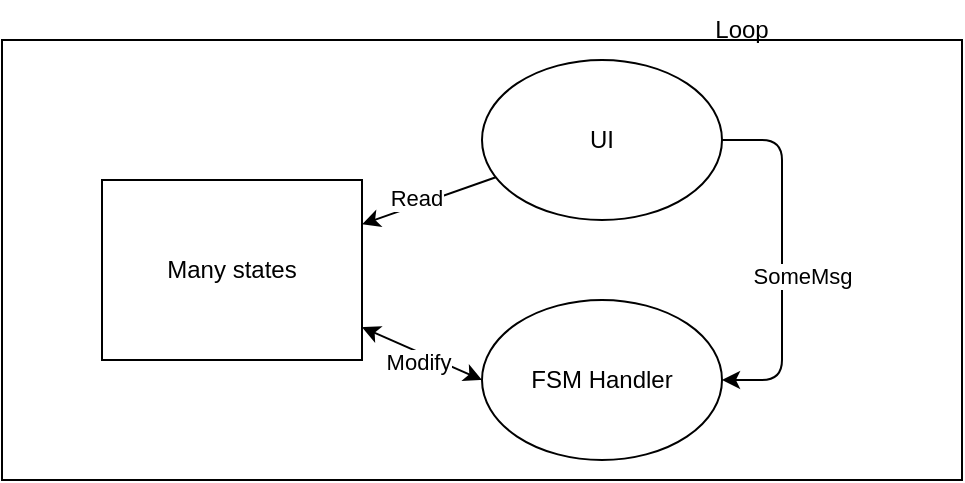 <mxfile>
    <diagram id="mvQbTvv2F_zK5VErbNkO" name="Page-1">
        <mxGraphModel dx="1122" dy="773" grid="1" gridSize="10" guides="1" tooltips="1" connect="1" arrows="1" fold="1" page="1" pageScale="1" pageWidth="827" pageHeight="1169" math="0" shadow="0">
            <root>
                <mxCell id="0"/>
                <mxCell id="1" parent="0"/>
                <mxCell id="17" value="" style="rounded=0;whiteSpace=wrap;html=1;" vertex="1" parent="1">
                    <mxGeometry x="210" y="350" width="480" height="220" as="geometry"/>
                </mxCell>
                <mxCell id="8" style="edgeStyle=none;html=1;endArrow=none;endFill=0;startArrow=classic;startFill=1;" parent="1" source="3" target="7" edge="1">
                    <mxGeometry relative="1" as="geometry"/>
                </mxCell>
                <mxCell id="12" value="Read" style="edgeLabel;html=1;align=center;verticalAlign=middle;resizable=0;points=[];" parent="8" vertex="1" connectable="0">
                    <mxGeometry x="-0.49" y="-2" relative="1" as="geometry">
                        <mxPoint x="9" y="-9" as="offset"/>
                    </mxGeometry>
                </mxCell>
                <mxCell id="10" style="edgeStyle=none;html=1;entryX=0;entryY=0.5;entryDx=0;entryDy=0;startArrow=classic;startFill=1;" parent="1" source="3" target="9" edge="1">
                    <mxGeometry relative="1" as="geometry"/>
                </mxCell>
                <mxCell id="13" value="Modify" style="edgeLabel;html=1;align=center;verticalAlign=middle;resizable=0;points=[];" parent="10" vertex="1" connectable="0">
                    <mxGeometry x="0.276" relative="1" as="geometry">
                        <mxPoint x="-11" as="offset"/>
                    </mxGeometry>
                </mxCell>
                <mxCell id="3" value="Many states" style="rounded=0;whiteSpace=wrap;html=1;" parent="1" vertex="1">
                    <mxGeometry x="260" y="420" width="130" height="90" as="geometry"/>
                </mxCell>
                <mxCell id="11" style="edgeStyle=entityRelationEdgeStyle;html=1;" parent="1" source="7" target="9" edge="1">
                    <mxGeometry relative="1" as="geometry"/>
                </mxCell>
                <mxCell id="15" value="SomeMsg" style="edgeLabel;html=1;align=center;verticalAlign=middle;resizable=0;points=[];" parent="11" vertex="1" connectable="0">
                    <mxGeometry x="-0.187" y="1" relative="1" as="geometry">
                        <mxPoint x="9" y="25" as="offset"/>
                    </mxGeometry>
                </mxCell>
                <mxCell id="7" value="UI" style="ellipse;whiteSpace=wrap;html=1;" parent="1" vertex="1">
                    <mxGeometry x="450" y="360" width="120" height="80" as="geometry"/>
                </mxCell>
                <mxCell id="9" value="FSM Handler" style="ellipse;whiteSpace=wrap;html=1;" parent="1" vertex="1">
                    <mxGeometry x="450" y="480" width="120" height="80" as="geometry"/>
                </mxCell>
                <mxCell id="18" value="Loop" style="text;html=1;strokeColor=none;fillColor=none;align=center;verticalAlign=middle;whiteSpace=wrap;rounded=0;" vertex="1" parent="1">
                    <mxGeometry x="550" y="330" width="60" height="30" as="geometry"/>
                </mxCell>
            </root>
        </mxGraphModel>
    </diagram>
</mxfile>